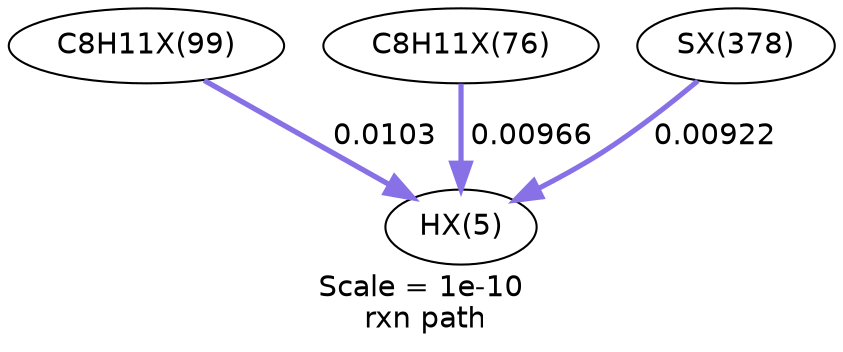 digraph reaction_paths {
center=1;
s56 -> s38[fontname="Helvetica", style="setlinewidth(2.54)", arrowsize=1.27, color="0.7, 0.51, 0.9"
, label=" 0.0103"];
s50 -> s38[fontname="Helvetica", style="setlinewidth(2.5)", arrowsize=1.25, color="0.7, 0.51, 0.9"
, label=" 0.00966"];
s68 -> s38[fontname="Helvetica", style="setlinewidth(2.46)", arrowsize=1.23, color="0.7, 0.509, 0.9"
, label=" 0.00922"];
s38 [ fontname="Helvetica", label="HX(5)"];
s50 [ fontname="Helvetica", label="C8H11X(76)"];
s56 [ fontname="Helvetica", label="C8H11X(99)"];
s68 [ fontname="Helvetica", label="SX(378)"];
 label = "Scale = 1e-10\l rxn path";
 fontname = "Helvetica";
}
